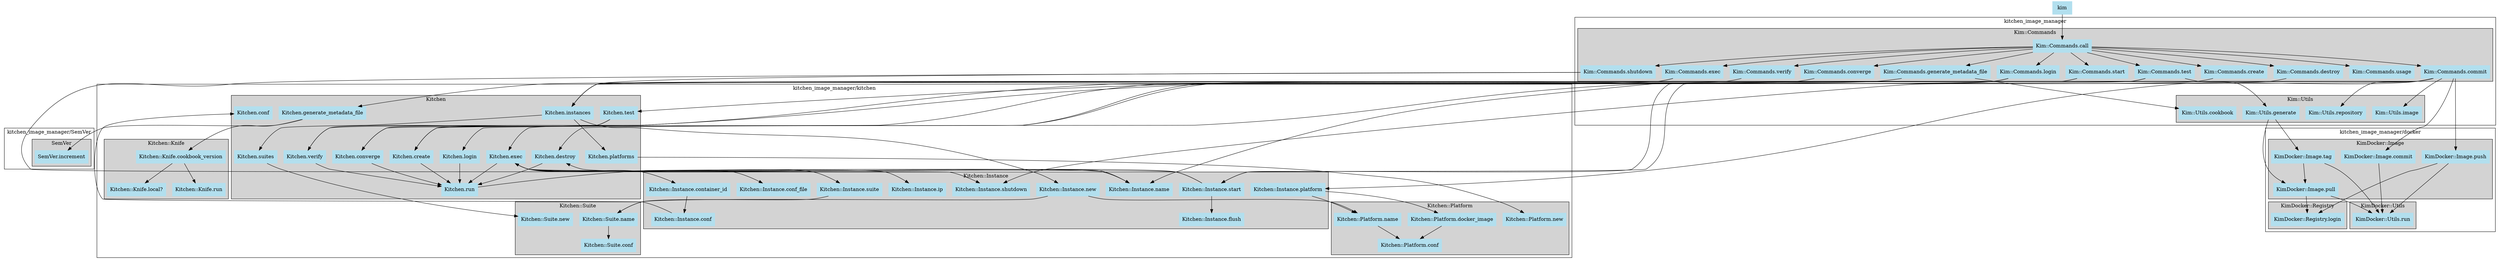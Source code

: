 digraph KIM {
  node [shape=box, color=lightblue2, style=filled];

  subgraph cluster_Kim {
    label = "kitchen_image_manager";

    subgraph cluster_Kim_Commands {
      style = filled;
      label = "Kim::Commands";

      "Kim::Commands.call";
      "Kim::Commands.commit";
      "Kim::Commands.converge";
      "Kim::Commands.create";
      "Kim::Commands.destroy";
      "Kim::Commands.exec";
      "Kim::Commands.generate_metadata_file";
      "Kim::Commands.login";
      "Kim::Commands.shutdown";
      "Kim::Commands.start";
      "Kim::Commands.test";
      "Kim::Commands.usage";
      "Kim::Commands.verify";
    }

    subgraph cluster_Kim_Utils {
      style = filled;
      label = "Kim::Utils";

      "Kim::Utils.cookbook";
      "Kim::Utils.generate";
      "Kim::Utils.image";
      "Kim::Utils.repository";
    }
  }

  subgraph cluster_KimDocker {
    label = "kitchen_image_manager/docker";

    subgraph cluster_KimDocker_Utils {
      style = "filled";
      label = "KimDocker::Utils";

      "KimDocker::Utils.run";
    }

    subgraph cluster_KimDocker_Registry {
      style = "filled";
      label = "KimDocker::Registry";

      "KimDocker::Registry.login";
    }

    subgraph cluster_KimDocker_Image {
      style = filled;
      label = "KimDocker::Image";

      "KimDocker::Image.commit";
      "KimDocker::Image.pull";
      "KimDocker::Image.push";
      "KimDocker::Image.tag";
    }
  }

  subgraph cluster_Kitchen {
    label = "kitchen_image_manager/kitchen";

    subgraph cluster_Kitchen_ {
      style = filled;
      label = "Kitchen";

      "Kitchen.conf";
      "Kitchen.converge";
      "Kitchen.converge";
      "Kitchen.create";
      "Kitchen.destroy";
      "Kitchen.exec";
      "Kitchen.generate_metadata_file";
      "Kitchen.instances";
      "Kitchen.login";
      "Kitchen.platforms";
      "Kitchen.run";
      "Kitchen.suites";
      "Kitchen.test";
      "Kitchen.verify";
    }

    subgraph cluster_Kitchen_Knife {
      style = filled;
      label = "Kitchen::Knife";

      "Kitchen::Knife.cookbook_version";
      "Kitchen::Knife.local?";
      "Kitchen::Knife.run";
    }

    subgraph cluster_Kitchen_Platform {
      style = filled;
      label = "Kitchen::Platform";

      "Kitchen::Platform.conf";
      "Kitchen::Platform.docker_image";
      "Kitchen::Platform.name";
      "Kitchen::Platform.new";
    }

    subgraph cluster_Kitchen_Suite {
      style = filled;
      label = "Kitchen::Suite";

      "Kitchen::Suite.conf";
      "Kitchen::Suite.name";
      "Kitchen::Suite.new";
    }

    subgraph cluster_Kitchen_Instance {
      style = filled;
      label = "Kitchen::Instance";

      "Kitchen::Instance.conf";
      "Kitchen::Instance.conf_file";
      "Kitchen::Instance.container_id";
      "Kitchen::Instance.flush";
      "Kitchen::Instance.ip";
      "Kitchen::Instance.name";
      "Kitchen::Instance.new";
      "Kitchen::Instance.platform";
      "Kitchen::Instance.shutdown";
      "Kitchen::Instance.start";
      "Kitchen::Instance.suite";
    }
  }

  subgraph "cluster_SemVer" {
    label = "kitchen_image_manager/SemVer";

    subgraph "cluster_SemVer_" {
      style = filled;
      label = "SemVer";

      "SemVer.increment";
    }
  }

  "kim" -> "Kim::Commands.call";
  "Kim::Commands.call" -> "Kim::Commands.commit";
  "Kim::Commands.call" -> "Kim::Commands.converge";
  "Kim::Commands.call" -> "Kim::Commands.create";
  "Kim::Commands.call" -> "Kim::Commands.destroy";
  "Kim::Commands.call" -> "Kim::Commands.exec";
  "Kim::Commands.call" -> "Kim::Commands.generate_metadata_file";
  "Kim::Commands.call" -> "Kim::Commands.login";
  "Kim::Commands.call" -> "Kim::Commands.shutdown";
  "Kim::Commands.call" -> "Kim::Commands.start";
  "Kim::Commands.call" -> "Kim::Commands.test";
  "Kim::Commands.call" -> "Kim::Commands.usage";
  "Kim::Commands.call" -> "Kim::Commands.verify";
  "Kim::Commands.commit" -> "Kim::Utils.image";
  "Kim::Commands.commit" -> "Kim::Utils.repository";
  "Kim::Commands.commit" -> "KimDocker::Image.commit";
  "Kim::Commands.commit" -> "KimDocker::Image.push";
  "Kim::Commands.commit" -> "Kitchen.instances";
  "Kim::Commands.commit" -> "Kitchen::Instance.platform";
  "Kim::Commands.commit" -> "Kitchen::Instance.shutdown";
  "Kim::Commands.converge" -> "Kitchen.converge";
  "Kim::Commands.create" -> "Kitchen.create";
  "Kim::Commands.destroy" -> "Kitchen.destroy";
  "Kim::Commands.exec" -> "Kitchen.exec";
  "Kim::Commands.exec" -> "Kitchen.instances";
  "Kim::Commands.generate_metadata_file" -> "Kim::Utils.cookbook";
  "Kim::Commands.generate_metadata_file" -> "Kitchen.generate_metadata_file";
  "Kim::Commands.login" -> "Kitchen.instances";
  "Kim::Commands.login" -> "Kitchen.login";
  "Kim::Commands.login" -> "Kitchen::Instance.name";
  "Kim::Commands.shutdown" -> "Kitchen.instances";
  "Kim::Commands.shutdown" -> "Kitchen::Instance.shutdown";
  "Kim::Commands.start" -> "Kitchen.instances";
  "Kim::Commands.start" -> "Kitchen::Instance.start";
  "Kim::Commands.test" -> "Kim::Utils.generate";
  "Kim::Commands.test" -> "Kitchen.instances";
  "Kim::Commands.test" -> "Kitchen.test";
  "Kim::Commands.test" -> "Kitchen::Instance.start";
  "Kim::Commands.verify" -> "Kitchen.verify";
  "Kim::Utils.generate" -> "KimDocker::Image.pull";
  "Kim::Utils.generate" -> "KimDocker::Image.tag";
  "KimDocker::Image.commit" -> "KimDocker::Utils.run";
  "KimDocker::Image.pull" -> "KimDocker::Registry.login";
  "KimDocker::Image.pull" -> "KimDocker::Utils.run";
  "KimDocker::Image.push" -> "KimDocker::Registry.login";
  "KimDocker::Image.push" -> "KimDocker::Utils.run";
  "KimDocker::Image.tag" -> "KimDocker::Image.pull";
  "KimDocker::Image.tag" -> "KimDocker::Utils.run";
  "Kitchen.converge" -> "Kitchen.run";
  "Kitchen.create" -> "Kitchen.run";
  "Kitchen.destroy" -> "Kitchen.run";
  "Kitchen.exec" -> "Kitchen.run";
  "Kitchen.exec" -> "Kitchen::Instance.conf_file";
  "Kitchen.exec" -> "Kitchen::Instance.container_id";
  "Kitchen.exec" -> "Kitchen::Instance.ip";
  "Kitchen.exec" -> "Kitchen::Instance.name";
  "Kitchen.exec" -> "Kitchen::Instance.suite";
  "Kitchen.generate_metadata_file" -> "Kitchen::Knife.cookbook_version";
  "Kitchen.generate_metadata_file" -> "SemVer.increment";
  "Kitchen.instances" -> "Kitchen.platforms";
  "Kitchen.instances" -> "Kitchen.suites";
  "Kitchen.instances" -> "Kitchen::Instance.new";
  "Kitchen.login" -> "Kitchen.run";
  "Kitchen.platforms" -> "Kitchen::Platform.new";
  "Kitchen.run" -> "Kitchen::Instance.name";
  "Kitchen.suites" -> "Kitchen::Suite.new";
  "Kitchen.test" -> "Kitchen.converge";
  "Kitchen.test" -> "Kitchen.create";
  "Kitchen.test" -> "Kitchen.verify";
  "Kitchen.verify" -> "Kitchen.run";
  "Kitchen::Instance.conf" -> "Kitchen.conf";
  "Kitchen::Instance.container_id" -> "Kitchen::Instance.conf";
  "Kitchen::Instance.new" -> "Kitchen::Platform.name";
  "Kitchen::Instance.new" -> "Kitchen::Suite.name";
  "Kitchen::Instance.platform" -> "Kitchen::Platform.docker_image";
  "Kitchen::Instance.platform" -> "Kitchen::Platform.name";
  "Kitchen::Instance.start" -> "Kitchen.destroy";
  "Kitchen::Instance.start" -> "Kitchen.exec";
  "Kitchen::Instance.start" -> "Kitchen::Instance.flush";
  "Kitchen::Instance.suite" -> "Kitchen::Suite.name";
  "Kitchen::Knife.cookbook_version" -> "Kitchen::Knife.local?";
  "Kitchen::Knife.cookbook_version" -> "Kitchen::Knife.run";
  "Kitchen::Platform.docker_image" -> "Kitchen::Platform.conf";
  "Kitchen::Platform.name" -> "Kitchen::Platform.conf";
  "Kitchen::Suite.name" -> "Kitchen::Suite.conf";
}

